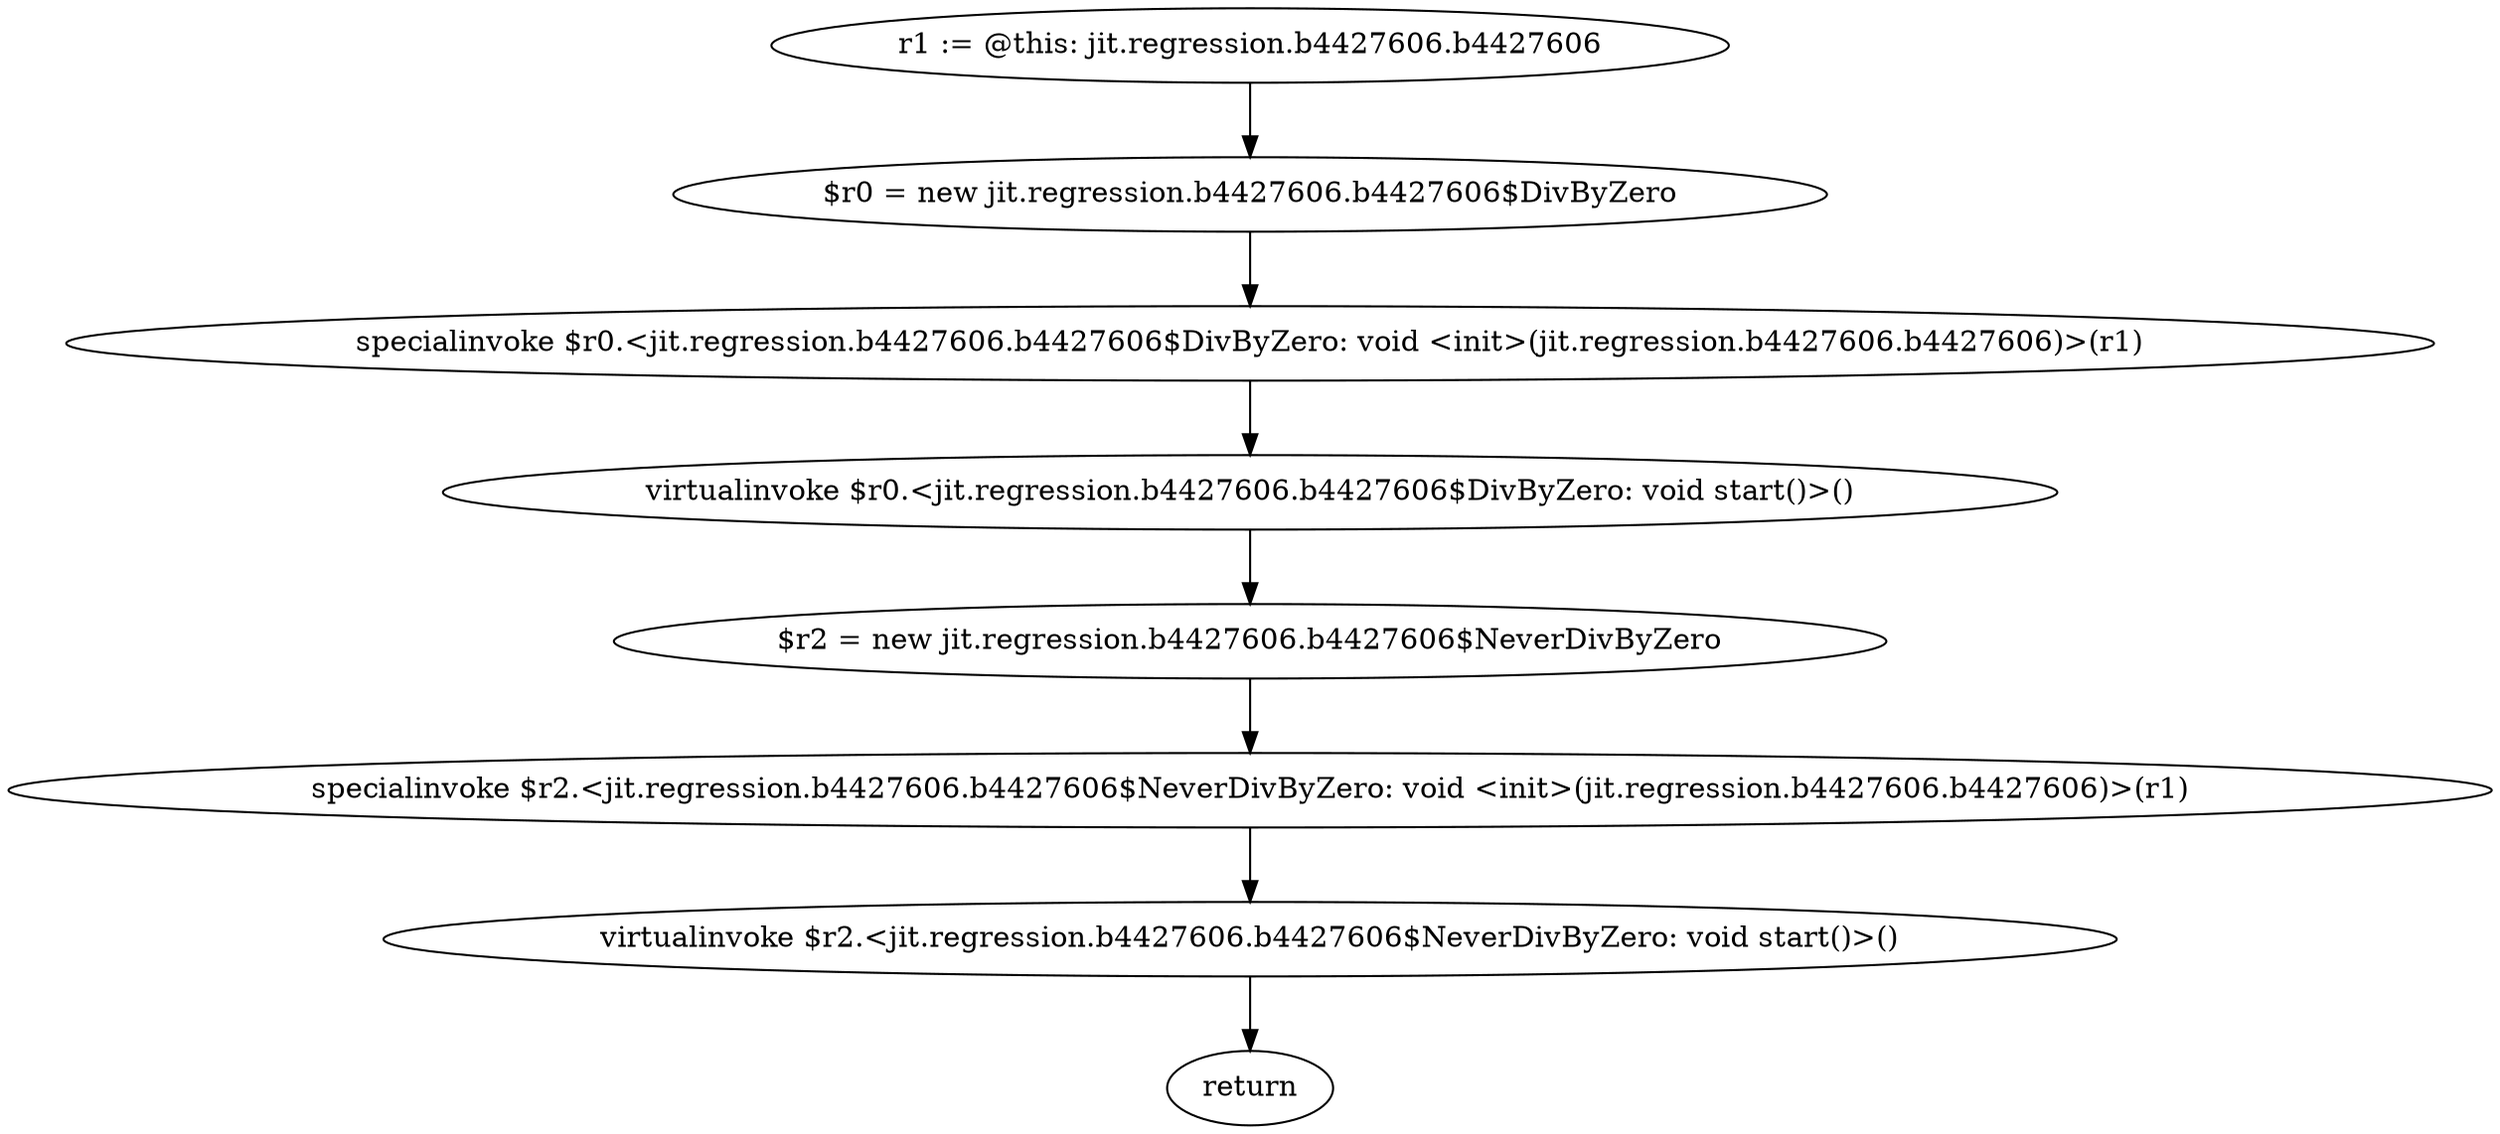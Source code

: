 digraph "unitGraph" {
    "r1 := @this: jit.regression.b4427606.b4427606"
    "$r0 = new jit.regression.b4427606.b4427606$DivByZero"
    "specialinvoke $r0.<jit.regression.b4427606.b4427606$DivByZero: void <init>(jit.regression.b4427606.b4427606)>(r1)"
    "virtualinvoke $r0.<jit.regression.b4427606.b4427606$DivByZero: void start()>()"
    "$r2 = new jit.regression.b4427606.b4427606$NeverDivByZero"
    "specialinvoke $r2.<jit.regression.b4427606.b4427606$NeverDivByZero: void <init>(jit.regression.b4427606.b4427606)>(r1)"
    "virtualinvoke $r2.<jit.regression.b4427606.b4427606$NeverDivByZero: void start()>()"
    "return"
    "r1 := @this: jit.regression.b4427606.b4427606"->"$r0 = new jit.regression.b4427606.b4427606$DivByZero";
    "$r0 = new jit.regression.b4427606.b4427606$DivByZero"->"specialinvoke $r0.<jit.regression.b4427606.b4427606$DivByZero: void <init>(jit.regression.b4427606.b4427606)>(r1)";
    "specialinvoke $r0.<jit.regression.b4427606.b4427606$DivByZero: void <init>(jit.regression.b4427606.b4427606)>(r1)"->"virtualinvoke $r0.<jit.regression.b4427606.b4427606$DivByZero: void start()>()";
    "virtualinvoke $r0.<jit.regression.b4427606.b4427606$DivByZero: void start()>()"->"$r2 = new jit.regression.b4427606.b4427606$NeverDivByZero";
    "$r2 = new jit.regression.b4427606.b4427606$NeverDivByZero"->"specialinvoke $r2.<jit.regression.b4427606.b4427606$NeverDivByZero: void <init>(jit.regression.b4427606.b4427606)>(r1)";
    "specialinvoke $r2.<jit.regression.b4427606.b4427606$NeverDivByZero: void <init>(jit.regression.b4427606.b4427606)>(r1)"->"virtualinvoke $r2.<jit.regression.b4427606.b4427606$NeverDivByZero: void start()>()";
    "virtualinvoke $r2.<jit.regression.b4427606.b4427606$NeverDivByZero: void start()>()"->"return";
}
